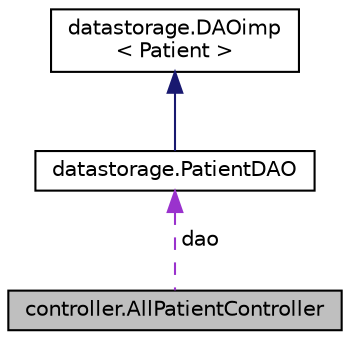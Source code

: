 digraph "controller.AllPatientController"
{
 // LATEX_PDF_SIZE
  edge [fontname="Helvetica",fontsize="10",labelfontname="Helvetica",labelfontsize="10"];
  node [fontname="Helvetica",fontsize="10",shape=record];
  Node1 [label="controller.AllPatientController",height=0.2,width=0.4,color="black", fillcolor="grey75", style="filled", fontcolor="black",tooltip=" "];
  Node2 -> Node1 [dir="back",color="darkorchid3",fontsize="10",style="dashed",label=" dao" ,fontname="Helvetica"];
  Node2 [label="datastorage.PatientDAO",height=0.2,width=0.4,color="black", fillcolor="white", style="filled",URL="$classdatastorage_1_1_patient_d_a_o.html",tooltip=" "];
  Node3 -> Node2 [dir="back",color="midnightblue",fontsize="10",style="solid",fontname="Helvetica"];
  Node3 [label="datastorage.DAOimp\l\< Patient \>",height=0.2,width=0.4,color="black", fillcolor="white", style="filled",URL="$classdatastorage_1_1_d_a_oimp.html",tooltip=" "];
}
